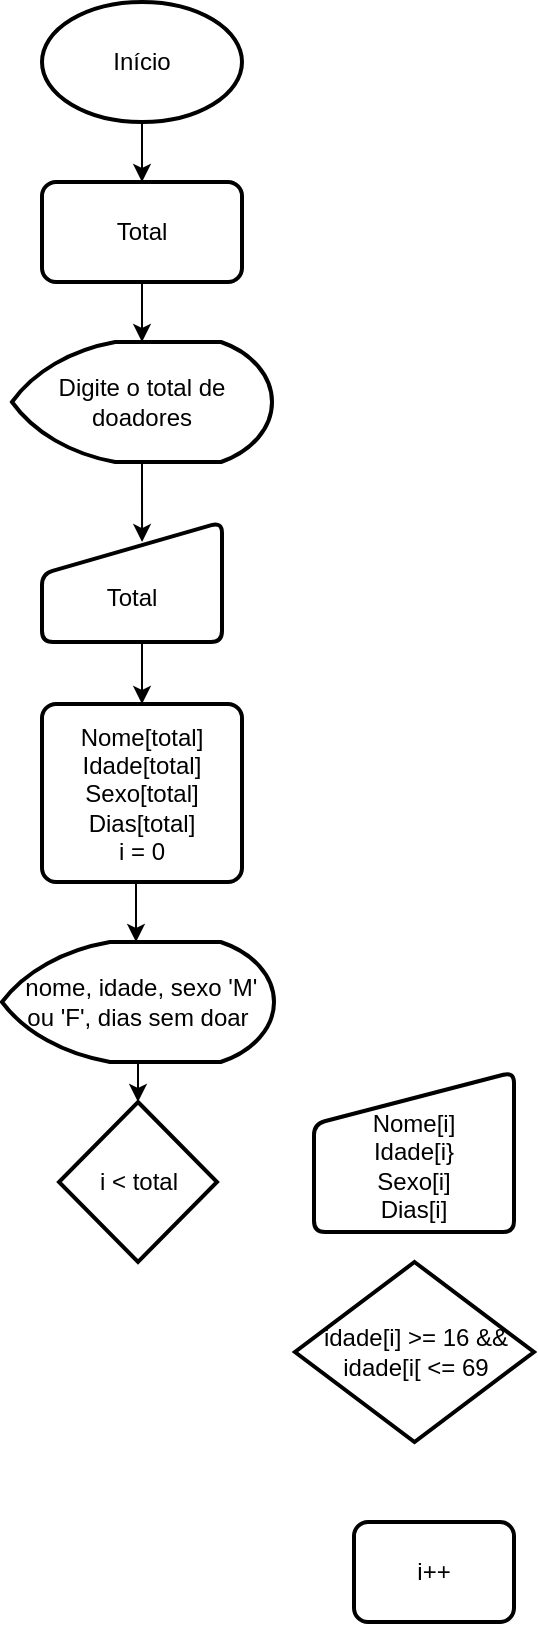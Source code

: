 <mxfile version="21.7.0" type="device">
  <diagram name="Página-1" id="MNRTLmwZ9HYnu4i7Lnxk">
    <mxGraphModel dx="1434" dy="790" grid="1" gridSize="10" guides="1" tooltips="1" connect="1" arrows="1" fold="1" page="1" pageScale="1" pageWidth="827" pageHeight="1169" math="0" shadow="0">
      <root>
        <mxCell id="0" />
        <mxCell id="1" parent="0" />
        <mxCell id="Dbd88kjXFwpqXqnzptqf-7" style="edgeStyle=orthogonalEdgeStyle;rounded=0;orthogonalLoop=1;jettySize=auto;html=1;exitX=0.5;exitY=1;exitDx=0;exitDy=0;exitPerimeter=0;entryX=0.5;entryY=0;entryDx=0;entryDy=0;" edge="1" parent="1" source="Dbd88kjXFwpqXqnzptqf-2" target="Dbd88kjXFwpqXqnzptqf-3">
          <mxGeometry relative="1" as="geometry" />
        </mxCell>
        <mxCell id="Dbd88kjXFwpqXqnzptqf-2" value="Início" style="strokeWidth=2;html=1;shape=mxgraph.flowchart.start_1;whiteSpace=wrap;" vertex="1" parent="1">
          <mxGeometry x="364" y="10" width="100" height="60" as="geometry" />
        </mxCell>
        <mxCell id="Dbd88kjXFwpqXqnzptqf-10" style="edgeStyle=orthogonalEdgeStyle;rounded=0;orthogonalLoop=1;jettySize=auto;html=1;exitX=0.5;exitY=1;exitDx=0;exitDy=0;entryX=0.5;entryY=0;entryDx=0;entryDy=0;entryPerimeter=0;" edge="1" parent="1" source="Dbd88kjXFwpqXqnzptqf-3" target="Dbd88kjXFwpqXqnzptqf-4">
          <mxGeometry relative="1" as="geometry" />
        </mxCell>
        <mxCell id="Dbd88kjXFwpqXqnzptqf-3" value="Total" style="rounded=1;whiteSpace=wrap;html=1;absoluteArcSize=1;arcSize=14;strokeWidth=2;" vertex="1" parent="1">
          <mxGeometry x="364" y="100" width="100" height="50" as="geometry" />
        </mxCell>
        <mxCell id="Dbd88kjXFwpqXqnzptqf-11" style="edgeStyle=orthogonalEdgeStyle;rounded=0;orthogonalLoop=1;jettySize=auto;html=1;exitX=0.5;exitY=1;exitDx=0;exitDy=0;exitPerimeter=0;entryX=0.556;entryY=0.167;entryDx=0;entryDy=0;entryPerimeter=0;" edge="1" parent="1" source="Dbd88kjXFwpqXqnzptqf-4" target="Dbd88kjXFwpqXqnzptqf-5">
          <mxGeometry relative="1" as="geometry" />
        </mxCell>
        <mxCell id="Dbd88kjXFwpqXqnzptqf-4" value="Digite o total de doadores" style="strokeWidth=2;html=1;shape=mxgraph.flowchart.display;whiteSpace=wrap;" vertex="1" parent="1">
          <mxGeometry x="349" y="180" width="130" height="60" as="geometry" />
        </mxCell>
        <mxCell id="Dbd88kjXFwpqXqnzptqf-16" style="edgeStyle=orthogonalEdgeStyle;rounded=0;orthogonalLoop=1;jettySize=auto;html=1;exitX=0.5;exitY=1;exitDx=0;exitDy=0;entryX=0.5;entryY=0;entryDx=0;entryDy=0;" edge="1" parent="1" source="Dbd88kjXFwpqXqnzptqf-5" target="Dbd88kjXFwpqXqnzptqf-15">
          <mxGeometry relative="1" as="geometry" />
        </mxCell>
        <mxCell id="Dbd88kjXFwpqXqnzptqf-5" value="&lt;br&gt;Total" style="html=1;strokeWidth=2;shape=manualInput;whiteSpace=wrap;rounded=1;size=26;arcSize=11;" vertex="1" parent="1">
          <mxGeometry x="364" y="270" width="90" height="60" as="geometry" />
        </mxCell>
        <mxCell id="Dbd88kjXFwpqXqnzptqf-21" style="edgeStyle=orthogonalEdgeStyle;rounded=0;orthogonalLoop=1;jettySize=auto;html=1;exitX=0.5;exitY=1;exitDx=0;exitDy=0;entryX=0.5;entryY=0;entryDx=0;entryDy=0;entryPerimeter=0;" edge="1" parent="1">
          <mxGeometry relative="1" as="geometry">
            <mxPoint x="416" y="450" as="sourcePoint" />
            <mxPoint x="411" y="480" as="targetPoint" />
          </mxGeometry>
        </mxCell>
        <mxCell id="Dbd88kjXFwpqXqnzptqf-15" value="Nome[total]&lt;br&gt;Idade[total]&lt;br&gt;Sexo[total]&lt;br&gt;Dias[total]&lt;br&gt;i = 0" style="rounded=1;whiteSpace=wrap;html=1;absoluteArcSize=1;arcSize=14;strokeWidth=2;" vertex="1" parent="1">
          <mxGeometry x="364" y="361" width="100" height="89" as="geometry" />
        </mxCell>
        <mxCell id="Dbd88kjXFwpqXqnzptqf-17" value="i &amp;lt; total" style="strokeWidth=2;html=1;shape=mxgraph.flowchart.decision;whiteSpace=wrap;" vertex="1" parent="1">
          <mxGeometry x="372.5" y="560" width="79" height="80" as="geometry" />
        </mxCell>
        <mxCell id="Dbd88kjXFwpqXqnzptqf-18" value="i++" style="rounded=1;whiteSpace=wrap;html=1;absoluteArcSize=1;arcSize=14;strokeWidth=2;" vertex="1" parent="1">
          <mxGeometry x="520" y="770" width="80" height="50" as="geometry" />
        </mxCell>
        <mxCell id="Dbd88kjXFwpqXqnzptqf-19" value="&lt;br&gt;Nome[i]&lt;br&gt;Idade[i}&lt;br&gt;Sexo[i]&lt;br&gt;Dias[i]" style="html=1;strokeWidth=2;shape=manualInput;whiteSpace=wrap;rounded=1;size=26;arcSize=11;" vertex="1" parent="1">
          <mxGeometry x="500" y="545" width="100" height="80" as="geometry" />
        </mxCell>
        <mxCell id="Dbd88kjXFwpqXqnzptqf-26" style="edgeStyle=orthogonalEdgeStyle;rounded=0;orthogonalLoop=1;jettySize=auto;html=1;exitX=0.5;exitY=1;exitDx=0;exitDy=0;exitPerimeter=0;entryX=0.5;entryY=0;entryDx=0;entryDy=0;entryPerimeter=0;" edge="1" parent="1">
          <mxGeometry relative="1" as="geometry">
            <mxPoint x="410" y="540" as="sourcePoint" />
            <mxPoint x="412" y="560" as="targetPoint" />
            <Array as="points">
              <mxPoint x="412" y="540" />
            </Array>
          </mxGeometry>
        </mxCell>
        <mxCell id="Dbd88kjXFwpqXqnzptqf-20" value="&amp;nbsp;nome, idade, sexo &#39;M&#39; ou &#39;F&#39;, dias sem doar" style="strokeWidth=2;html=1;shape=mxgraph.flowchart.display;whiteSpace=wrap;" vertex="1" parent="1">
          <mxGeometry x="344" y="480" width="136" height="60" as="geometry" />
        </mxCell>
        <mxCell id="Dbd88kjXFwpqXqnzptqf-33" value="idade[i] &amp;gt;= 16 &amp;amp;&amp;amp;&lt;br&gt;idade[i[ &amp;lt;= 69" style="strokeWidth=2;html=1;shape=mxgraph.flowchart.decision;whiteSpace=wrap;" vertex="1" parent="1">
          <mxGeometry x="490.5" y="640" width="119.5" height="90" as="geometry" />
        </mxCell>
      </root>
    </mxGraphModel>
  </diagram>
</mxfile>

